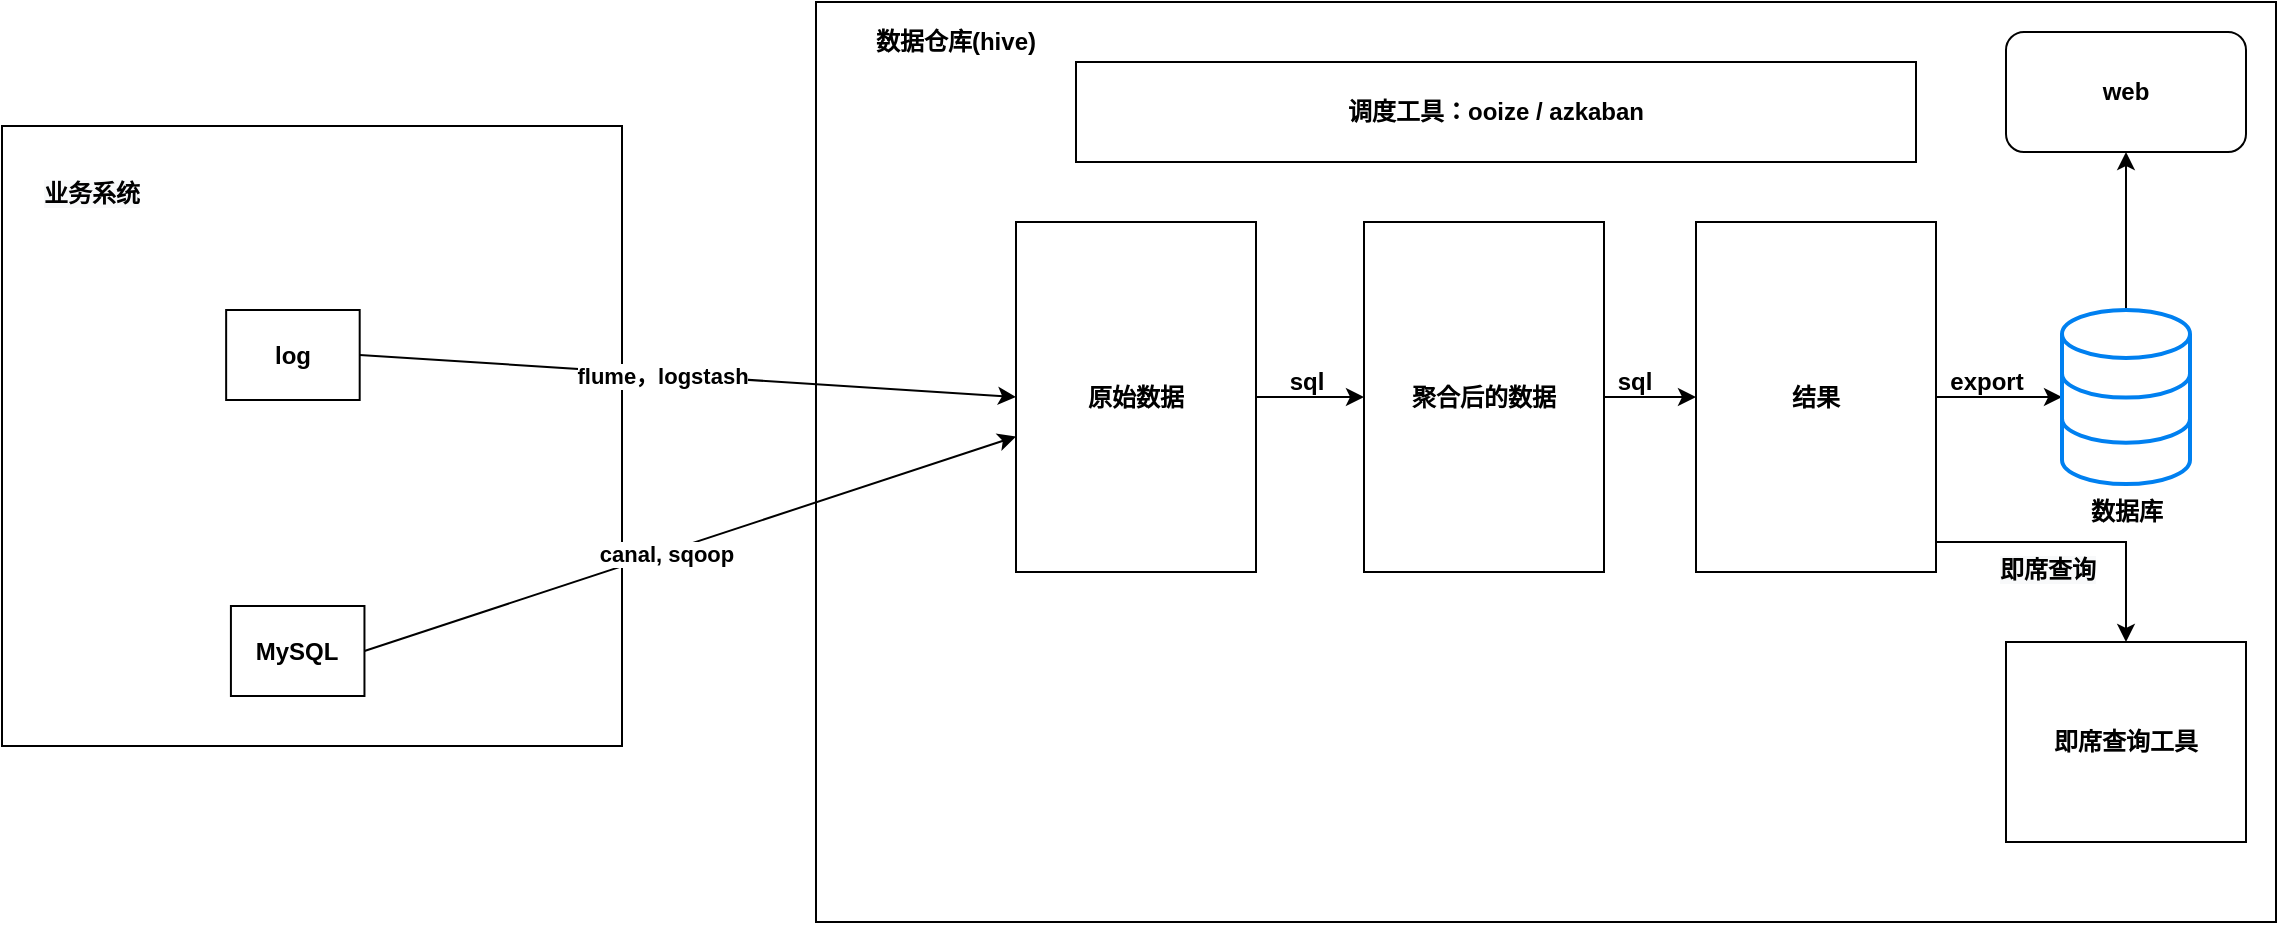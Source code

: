 <mxfile version="13.2.2" type="device"><diagram id="tAE6GOCejAODs9L5fLXv" name="第 1 页"><mxGraphModel dx="1822" dy="423" grid="0" gridSize="10" guides="1" tooltips="1" connect="1" arrows="1" fold="1" page="0" pageScale="1" pageWidth="827" pageHeight="1169" math="0" shadow="0"><root><mxCell id="0"/><mxCell id="1" parent="0"/><mxCell id="GX1Puj732ipBQVmPYdkP-20" value="" style="rounded=0;whiteSpace=wrap;html=1;" parent="1" vertex="1"><mxGeometry x="140" y="460" width="730" height="460" as="geometry"/></mxCell><mxCell id="GX1Puj732ipBQVmPYdkP-10" value="&lt;b&gt;数据仓库(hive)&lt;/b&gt;" style="text;html=1;strokeColor=none;fillColor=none;align=center;verticalAlign=middle;whiteSpace=wrap;rounded=0;" parent="1" vertex="1"><mxGeometry x="160" y="470" width="100" height="20" as="geometry"/></mxCell><mxCell id="GX1Puj732ipBQVmPYdkP-29" value="" style="edgeStyle=orthogonalEdgeStyle;rounded=0;orthogonalLoop=1;jettySize=auto;html=1;" parent="1" source="GX1Puj732ipBQVmPYdkP-16" target="GX1Puj732ipBQVmPYdkP-18" edge="1"><mxGeometry relative="1" as="geometry"/></mxCell><mxCell id="GX1Puj732ipBQVmPYdkP-16" value="&lt;b&gt;原始数据&lt;/b&gt;" style="rounded=0;whiteSpace=wrap;html=1;" parent="1" vertex="1"><mxGeometry x="240" y="570" width="120" height="175" as="geometry"/></mxCell><mxCell id="GX1Puj732ipBQVmPYdkP-30" value="" style="edgeStyle=orthogonalEdgeStyle;rounded=0;orthogonalLoop=1;jettySize=auto;html=1;" parent="1" source="GX1Puj732ipBQVmPYdkP-18" target="GX1Puj732ipBQVmPYdkP-19" edge="1"><mxGeometry relative="1" as="geometry"/></mxCell><mxCell id="GX1Puj732ipBQVmPYdkP-18" value="&lt;b&gt;聚合后的数据&lt;/b&gt;" style="rounded=0;whiteSpace=wrap;html=1;" parent="1" vertex="1"><mxGeometry x="414" y="570" width="120" height="175" as="geometry"/></mxCell><mxCell id="GX1Puj732ipBQVmPYdkP-32" value="" style="edgeStyle=orthogonalEdgeStyle;rounded=0;orthogonalLoop=1;jettySize=auto;html=1;" parent="1" source="GX1Puj732ipBQVmPYdkP-19" target="GX1Puj732ipBQVmPYdkP-27" edge="1"><mxGeometry relative="1" as="geometry"/></mxCell><mxCell id="GX1Puj732ipBQVmPYdkP-39" value="" style="edgeStyle=orthogonalEdgeStyle;rounded=0;orthogonalLoop=1;jettySize=auto;html=1;" parent="1" source="GX1Puj732ipBQVmPYdkP-19" target="GX1Puj732ipBQVmPYdkP-38" edge="1"><mxGeometry relative="1" as="geometry"><Array as="points"><mxPoint x="795" y="730"/></Array></mxGeometry></mxCell><mxCell id="GX1Puj732ipBQVmPYdkP-19" value="&lt;b&gt;结果&lt;/b&gt;" style="rounded=0;whiteSpace=wrap;html=1;" parent="1" vertex="1"><mxGeometry x="580" y="570" width="120" height="175" as="geometry"/></mxCell><mxCell id="GX1Puj732ipBQVmPYdkP-38" value="&lt;b&gt;即席查询工具&lt;/b&gt;" style="rounded=0;whiteSpace=wrap;html=1;" parent="1" vertex="1"><mxGeometry x="735" y="780" width="120" height="100" as="geometry"/></mxCell><mxCell id="GX1Puj732ipBQVmPYdkP-21" value="" style="group" parent="1" vertex="1" connectable="0"><mxGeometry x="-267" y="522" width="310" height="325" as="geometry"/></mxCell><mxCell id="GX1Puj732ipBQVmPYdkP-3" value="" style="whiteSpace=wrap;html=1;aspect=fixed;align=center;" parent="GX1Puj732ipBQVmPYdkP-21" vertex="1"><mxGeometry width="310" height="310" as="geometry"/></mxCell><mxCell id="GX1Puj732ipBQVmPYdkP-4" value="&lt;b&gt;log&lt;/b&gt;" style="rounded=0;whiteSpace=wrap;html=1;" parent="GX1Puj732ipBQVmPYdkP-21" vertex="1"><mxGeometry x="112.077" y="92" width="66.769" height="45" as="geometry"/></mxCell><mxCell id="GX1Puj732ipBQVmPYdkP-6" value="&lt;b style=&quot;color: rgb(0, 0, 0); font-family: helvetica; font-size: 12px; font-style: normal; letter-spacing: normal; text-align: center; text-indent: 0px; text-transform: none; word-spacing: 0px; background-color: rgb(248, 249, 250);&quot;&gt;业务系统&lt;/b&gt;" style="text;whiteSpace=wrap;html=1;" parent="GX1Puj732ipBQVmPYdkP-21" vertex="1"><mxGeometry x="19.077" y="20" width="66.769" height="30" as="geometry"/></mxCell><mxCell id="GX1Puj732ipBQVmPYdkP-7" value="&lt;b&gt;MySQL&lt;/b&gt;" style="rounded=0;whiteSpace=wrap;html=1;" parent="GX1Puj732ipBQVmPYdkP-21" vertex="1"><mxGeometry x="114.462" y="240" width="66.769" height="45" as="geometry"/></mxCell><mxCell id="GX1Puj732ipBQVmPYdkP-31" value="" style="edgeStyle=orthogonalEdgeStyle;rounded=0;orthogonalLoop=1;jettySize=auto;html=1;" parent="1" source="GX1Puj732ipBQVmPYdkP-27" target="GX1Puj732ipBQVmPYdkP-28" edge="1"><mxGeometry relative="1" as="geometry"/></mxCell><mxCell id="GX1Puj732ipBQVmPYdkP-27" value="&lt;b&gt;数据库&lt;/b&gt;" style="html=1;verticalLabelPosition=bottom;align=center;labelBackgroundColor=#ffffff;verticalAlign=top;strokeWidth=2;strokeColor=#0080F0;shadow=0;dashed=0;shape=mxgraph.ios7.icons.data;" parent="1" vertex="1"><mxGeometry x="763" y="613.98" width="64" height="87.05" as="geometry"/></mxCell><mxCell id="GX1Puj732ipBQVmPYdkP-28" value="&lt;b&gt;web&lt;/b&gt;" style="rounded=1;whiteSpace=wrap;html=1;" parent="1" vertex="1"><mxGeometry x="735" y="475" width="120" height="60" as="geometry"/></mxCell><mxCell id="GX1Puj732ipBQVmPYdkP-33" value="&lt;b&gt;sql&lt;/b&gt;" style="text;html=1;align=center;verticalAlign=middle;resizable=0;points=[];autosize=1;" parent="1" vertex="1"><mxGeometry x="370" y="640" width="30" height="20" as="geometry"/></mxCell><mxCell id="GX1Puj732ipBQVmPYdkP-34" value="&lt;b&gt;sql&lt;/b&gt;" style="text;html=1;align=center;verticalAlign=middle;resizable=0;points=[];autosize=1;" parent="1" vertex="1"><mxGeometry x="534" y="640" width="30" height="20" as="geometry"/></mxCell><mxCell id="GX1Puj732ipBQVmPYdkP-35" value="&lt;b&gt;export&lt;/b&gt;" style="text;html=1;align=center;verticalAlign=middle;resizable=0;points=[];autosize=1;" parent="1" vertex="1"><mxGeometry x="700" y="640" width="50" height="20" as="geometry"/></mxCell><mxCell id="GX1Puj732ipBQVmPYdkP-40" value="&lt;b style=&quot;color: rgb(0 , 0 , 0) ; font-family: &amp;#34;helvetica&amp;#34; ; font-size: 12px ; font-style: normal ; letter-spacing: normal ; text-align: center ; text-indent: 0px ; text-transform: none ; word-spacing: 0px ; background-color: rgb(248 , 249 , 250)&quot;&gt;即席查询&lt;br&gt;&lt;/b&gt;" style="text;whiteSpace=wrap;html=1;" parent="1" vertex="1"><mxGeometry x="730" y="730" width="60" height="20" as="geometry"/></mxCell><mxCell id="GX1Puj732ipBQVmPYdkP-42" value="" style="endArrow=classic;html=1;entryX=0;entryY=0.5;entryDx=0;entryDy=0;exitX=1;exitY=0.5;exitDx=0;exitDy=0;" parent="1" source="GX1Puj732ipBQVmPYdkP-4" target="GX1Puj732ipBQVmPYdkP-16" edge="1"><mxGeometry width="50" height="50" relative="1" as="geometry"><mxPoint x="-240" y="440" as="sourcePoint"/><mxPoint x="-190" y="390" as="targetPoint"/></mxGeometry></mxCell><mxCell id="GX1Puj732ipBQVmPYdkP-43" value="&lt;b&gt;flume，logstash&lt;/b&gt;" style="edgeLabel;html=1;align=center;verticalAlign=middle;resizable=0;points=[];" parent="GX1Puj732ipBQVmPYdkP-42" vertex="1" connectable="0"><mxGeometry x="-0.078" y="-1" relative="1" as="geometry"><mxPoint as="offset"/></mxGeometry></mxCell><mxCell id="GX1Puj732ipBQVmPYdkP-44" value="" style="endArrow=classic;html=1;exitX=1;exitY=0.5;exitDx=0;exitDy=0;" parent="1" source="GX1Puj732ipBQVmPYdkP-7" target="GX1Puj732ipBQVmPYdkP-16" edge="1"><mxGeometry width="50" height="50" relative="1" as="geometry"><mxPoint x="-121.154" y="594.5" as="sourcePoint"/><mxPoint x="250" y="667.5" as="targetPoint"/></mxGeometry></mxCell><mxCell id="GX1Puj732ipBQVmPYdkP-45" value="&lt;b&gt;canal, sqoop&lt;/b&gt;" style="edgeLabel;html=1;align=center;verticalAlign=middle;resizable=0;points=[];" parent="GX1Puj732ipBQVmPYdkP-44" vertex="1" connectable="0"><mxGeometry x="-0.078" y="-1" relative="1" as="geometry"><mxPoint as="offset"/></mxGeometry></mxCell><mxCell id="GX1Puj732ipBQVmPYdkP-46" value="&lt;b&gt;调度工具：ooize / azkaban&lt;/b&gt;" style="rounded=0;whiteSpace=wrap;html=1;" parent="1" vertex="1"><mxGeometry x="270" y="490" width="420" height="50" as="geometry"/></mxCell></root></mxGraphModel></diagram></mxfile>